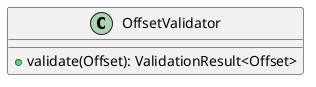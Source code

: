 @startuml

    class OffsetValidator [[OffsetValidator.html]] {
        +validate(Offset): ValidationResult<Offset>
    }

@enduml
